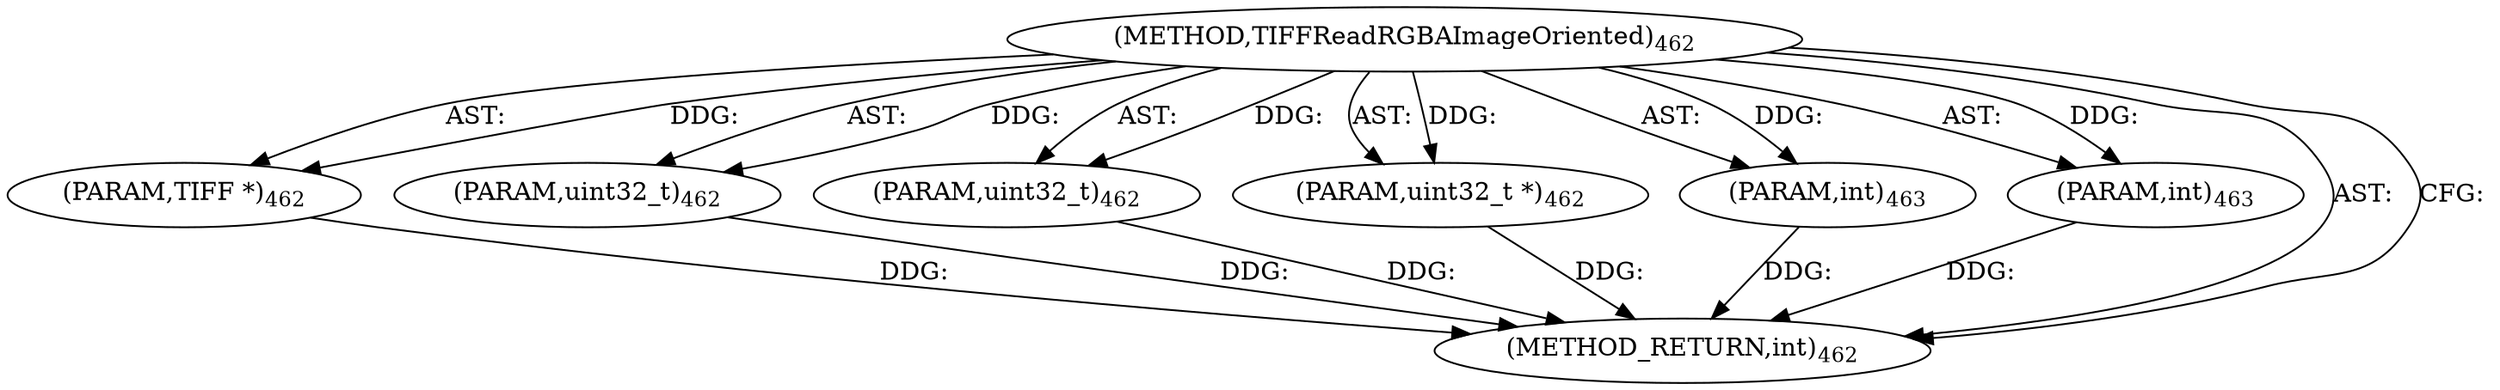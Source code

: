digraph "TIFFReadRGBAImageOriented" {  
"8882" [label = <(METHOD,TIFFReadRGBAImageOriented)<SUB>462</SUB>> ]
"8883" [label = <(PARAM,TIFF *)<SUB>462</SUB>> ]
"8884" [label = <(PARAM,uint32_t)<SUB>462</SUB>> ]
"8885" [label = <(PARAM,uint32_t)<SUB>462</SUB>> ]
"8886" [label = <(PARAM,uint32_t *)<SUB>462</SUB>> ]
"8887" [label = <(PARAM,int)<SUB>463</SUB>> ]
"8888" [label = <(PARAM,int)<SUB>463</SUB>> ]
"8889" [label = <(METHOD_RETURN,int)<SUB>462</SUB>> ]
  "8882" -> "8883"  [ label = "AST: "] 
  "8882" -> "8884"  [ label = "AST: "] 
  "8882" -> "8885"  [ label = "AST: "] 
  "8882" -> "8886"  [ label = "AST: "] 
  "8882" -> "8887"  [ label = "AST: "] 
  "8882" -> "8888"  [ label = "AST: "] 
  "8882" -> "8889"  [ label = "AST: "] 
  "8882" -> "8889"  [ label = "CFG: "] 
  "8883" -> "8889"  [ label = "DDG: "] 
  "8884" -> "8889"  [ label = "DDG: "] 
  "8885" -> "8889"  [ label = "DDG: "] 
  "8886" -> "8889"  [ label = "DDG: "] 
  "8887" -> "8889"  [ label = "DDG: "] 
  "8888" -> "8889"  [ label = "DDG: "] 
  "8882" -> "8883"  [ label = "DDG: "] 
  "8882" -> "8884"  [ label = "DDG: "] 
  "8882" -> "8885"  [ label = "DDG: "] 
  "8882" -> "8886"  [ label = "DDG: "] 
  "8882" -> "8887"  [ label = "DDG: "] 
  "8882" -> "8888"  [ label = "DDG: "] 
}
